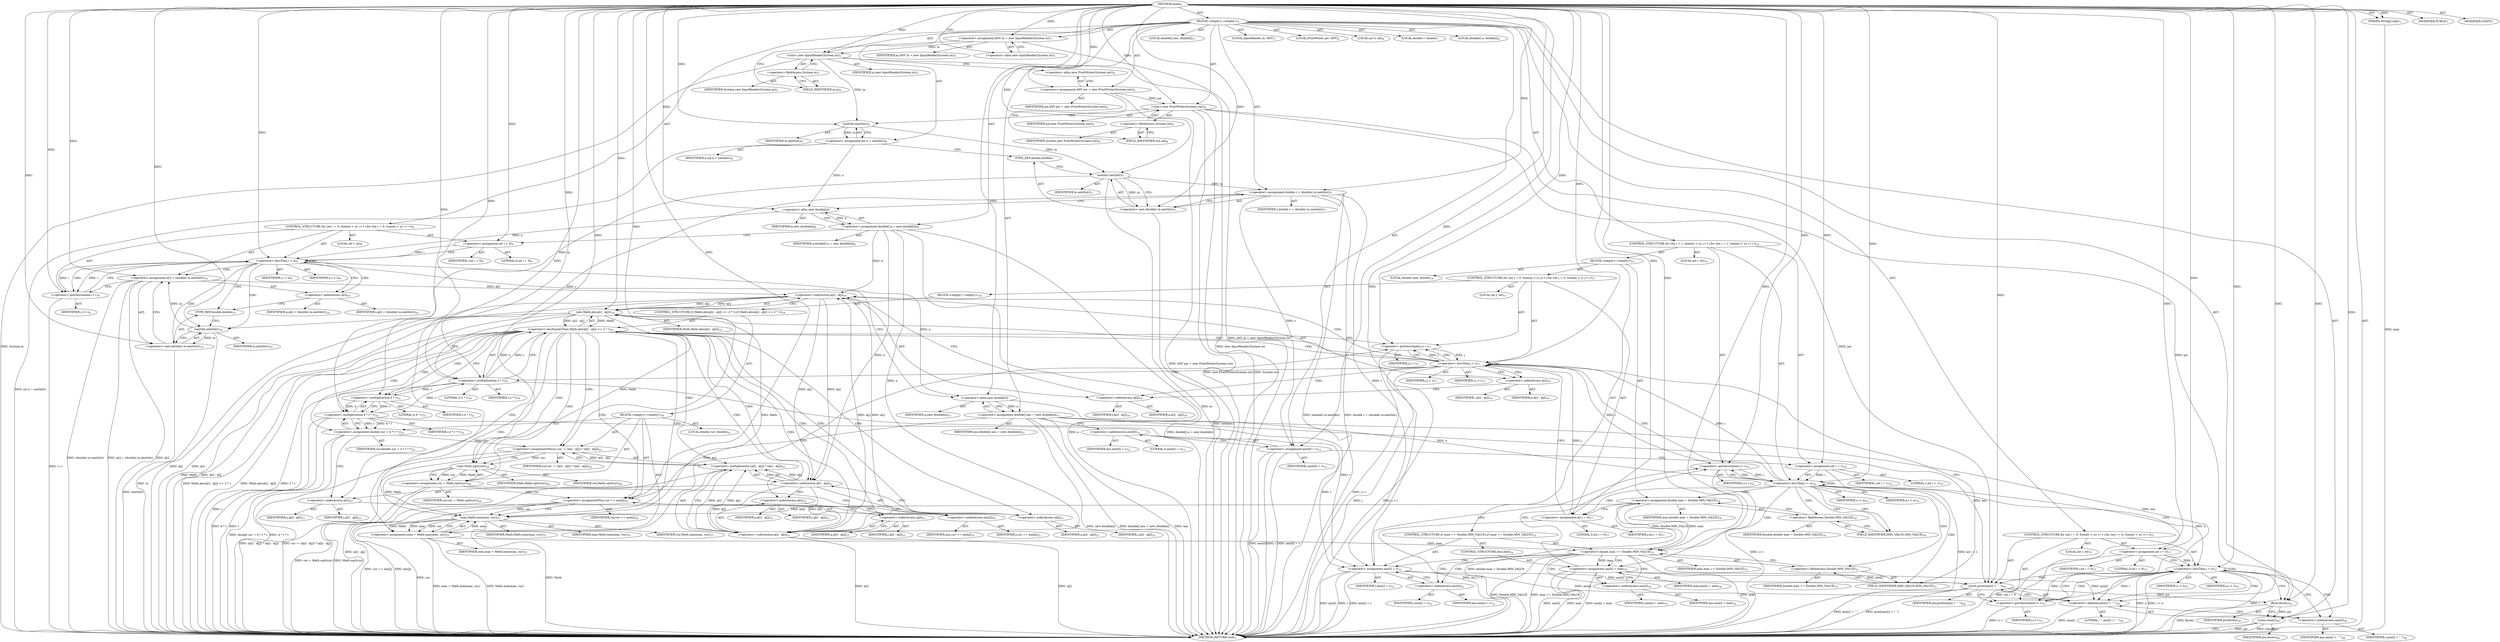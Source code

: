 digraph "main" {  
"21" [label = <(METHOD,main)<SUB>1</SUB>> ]
"22" [label = <(PARAM,String[] args)<SUB>1</SUB>> ]
"23" [label = <(BLOCK,&lt;empty&gt;,&lt;empty&gt;)<SUB>2</SUB>> ]
"4" [label = <(LOCAL,InputReader in: ANY)<SUB>3</SUB>> ]
"24" [label = <(&lt;operator&gt;.assignment,ANY in = new InputReader(System.in))<SUB>3</SUB>> ]
"25" [label = <(IDENTIFIER,in,ANY in = new InputReader(System.in))<SUB>3</SUB>> ]
"26" [label = <(&lt;operator&gt;.alloc,new InputReader(System.in))<SUB>3</SUB>> ]
"27" [label = <(&lt;init&gt;,new InputReader(System.in))<SUB>3</SUB>> ]
"3" [label = <(IDENTIFIER,in,new InputReader(System.in))<SUB>3</SUB>> ]
"28" [label = <(&lt;operator&gt;.fieldAccess,System.in)<SUB>3</SUB>> ]
"29" [label = <(IDENTIFIER,System,new InputReader(System.in))<SUB>3</SUB>> ]
"30" [label = <(FIELD_IDENTIFIER,in,in)<SUB>3</SUB>> ]
"6" [label = <(LOCAL,PrintWriter pw: ANY)<SUB>4</SUB>> ]
"31" [label = <(&lt;operator&gt;.assignment,ANY pw = new PrintWriter(System.out))<SUB>4</SUB>> ]
"32" [label = <(IDENTIFIER,pw,ANY pw = new PrintWriter(System.out))<SUB>4</SUB>> ]
"33" [label = <(&lt;operator&gt;.alloc,new PrintWriter(System.out))<SUB>4</SUB>> ]
"34" [label = <(&lt;init&gt;,new PrintWriter(System.out))<SUB>4</SUB>> ]
"5" [label = <(IDENTIFIER,pw,new PrintWriter(System.out))<SUB>4</SUB>> ]
"35" [label = <(&lt;operator&gt;.fieldAccess,System.out)<SUB>4</SUB>> ]
"36" [label = <(IDENTIFIER,System,new PrintWriter(System.out))<SUB>4</SUB>> ]
"37" [label = <(FIELD_IDENTIFIER,out,out)<SUB>4</SUB>> ]
"38" [label = <(LOCAL,int n: int)<SUB>6</SUB>> ]
"39" [label = <(&lt;operator&gt;.assignment,int n = nextInt())<SUB>6</SUB>> ]
"40" [label = <(IDENTIFIER,n,int n = nextInt())<SUB>6</SUB>> ]
"41" [label = <(nextInt,nextInt())<SUB>6</SUB>> ]
"42" [label = <(IDENTIFIER,in,nextInt())<SUB>6</SUB>> ]
"43" [label = <(LOCAL,double r: double)<SUB>7</SUB>> ]
"44" [label = <(&lt;operator&gt;.assignment,double r = (double) in.nextInt())<SUB>7</SUB>> ]
"45" [label = <(IDENTIFIER,r,double r = (double) in.nextInt())<SUB>7</SUB>> ]
"46" [label = <(&lt;operator&gt;.cast,(double) in.nextInt())<SUB>7</SUB>> ]
"47" [label = <(TYPE_REF,double,double)<SUB>7</SUB>> ]
"48" [label = <(nextInt,nextInt())<SUB>7</SUB>> ]
"49" [label = <(IDENTIFIER,in,nextInt())<SUB>7</SUB>> ]
"50" [label = <(LOCAL,double[] a: double[])<SUB>8</SUB>> ]
"51" [label = <(&lt;operator&gt;.assignment,double[] a = new double[n])<SUB>8</SUB>> ]
"52" [label = <(IDENTIFIER,a,double[] a = new double[n])<SUB>8</SUB>> ]
"53" [label = <(&lt;operator&gt;.alloc,new double[n])> ]
"54" [label = <(IDENTIFIER,n,new double[n])<SUB>8</SUB>> ]
"55" [label = <(CONTROL_STRUCTURE,for (int i = 0; Some(i &lt; n); i++),for (int i = 0; Some(i &lt; n); i++))<SUB>9</SUB>> ]
"56" [label = <(LOCAL,int i: int)<SUB>9</SUB>> ]
"57" [label = <(&lt;operator&gt;.assignment,int i = 0)<SUB>9</SUB>> ]
"58" [label = <(IDENTIFIER,i,int i = 0)<SUB>9</SUB>> ]
"59" [label = <(LITERAL,0,int i = 0)<SUB>9</SUB>> ]
"60" [label = <(&lt;operator&gt;.lessThan,i &lt; n)<SUB>9</SUB>> ]
"61" [label = <(IDENTIFIER,i,i &lt; n)<SUB>9</SUB>> ]
"62" [label = <(IDENTIFIER,n,i &lt; n)<SUB>9</SUB>> ]
"63" [label = <(&lt;operator&gt;.postIncrement,i++)<SUB>9</SUB>> ]
"64" [label = <(IDENTIFIER,i,i++)<SUB>9</SUB>> ]
"65" [label = <(&lt;operator&gt;.assignment,a[i] = (double) in.nextInt())<SUB>10</SUB>> ]
"66" [label = <(&lt;operator&gt;.indexAccess,a[i])<SUB>10</SUB>> ]
"67" [label = <(IDENTIFIER,a,a[i] = (double) in.nextInt())<SUB>10</SUB>> ]
"68" [label = <(IDENTIFIER,i,a[i] = (double) in.nextInt())<SUB>10</SUB>> ]
"69" [label = <(&lt;operator&gt;.cast,(double) in.nextInt())<SUB>10</SUB>> ]
"70" [label = <(TYPE_REF,double,double)<SUB>10</SUB>> ]
"71" [label = <(nextInt,nextInt())<SUB>10</SUB>> ]
"72" [label = <(IDENTIFIER,in,nextInt())<SUB>10</SUB>> ]
"73" [label = <(LOCAL,double[] ans: double[])<SUB>11</SUB>> ]
"74" [label = <(&lt;operator&gt;.assignment,double[] ans = new double[n])<SUB>11</SUB>> ]
"75" [label = <(IDENTIFIER,ans,double[] ans = new double[n])<SUB>11</SUB>> ]
"76" [label = <(&lt;operator&gt;.alloc,new double[n])> ]
"77" [label = <(IDENTIFIER,n,new double[n])<SUB>11</SUB>> ]
"78" [label = <(&lt;operator&gt;.assignment,ans[0] = r)<SUB>12</SUB>> ]
"79" [label = <(&lt;operator&gt;.indexAccess,ans[0])<SUB>12</SUB>> ]
"80" [label = <(IDENTIFIER,ans,ans[0] = r)<SUB>12</SUB>> ]
"81" [label = <(LITERAL,0,ans[0] = r)<SUB>12</SUB>> ]
"82" [label = <(IDENTIFIER,r,ans[0] = r)<SUB>12</SUB>> ]
"83" [label = <(CONTROL_STRUCTURE,for (int i = 1; Some(i &lt; n); i++),for (int i = 1; Some(i &lt; n); i++))<SUB>14</SUB>> ]
"84" [label = <(LOCAL,int i: int)<SUB>14</SUB>> ]
"85" [label = <(&lt;operator&gt;.assignment,int i = 1)<SUB>14</SUB>> ]
"86" [label = <(IDENTIFIER,i,int i = 1)<SUB>14</SUB>> ]
"87" [label = <(LITERAL,1,int i = 1)<SUB>14</SUB>> ]
"88" [label = <(&lt;operator&gt;.lessThan,i &lt; n)<SUB>14</SUB>> ]
"89" [label = <(IDENTIFIER,i,i &lt; n)<SUB>14</SUB>> ]
"90" [label = <(IDENTIFIER,n,i &lt; n)<SUB>14</SUB>> ]
"91" [label = <(&lt;operator&gt;.postIncrement,i++)<SUB>14</SUB>> ]
"92" [label = <(IDENTIFIER,i,i++)<SUB>14</SUB>> ]
"93" [label = <(BLOCK,&lt;empty&gt;,&lt;empty&gt;)<SUB>15</SUB>> ]
"94" [label = <(LOCAL,double max: double)<SUB>16</SUB>> ]
"95" [label = <(&lt;operator&gt;.assignment,double max = Double.MIN_VALUE)<SUB>16</SUB>> ]
"96" [label = <(IDENTIFIER,max,double max = Double.MIN_VALUE)<SUB>16</SUB>> ]
"97" [label = <(&lt;operator&gt;.fieldAccess,Double.MIN_VALUE)<SUB>16</SUB>> ]
"98" [label = <(IDENTIFIER,Double,double max = Double.MIN_VALUE)<SUB>16</SUB>> ]
"99" [label = <(FIELD_IDENTIFIER,MIN_VALUE,MIN_VALUE)<SUB>16</SUB>> ]
"100" [label = <(CONTROL_STRUCTURE,for (int j = 0; Some(j &lt; i); j++),for (int j = 0; Some(j &lt; i); j++))<SUB>17</SUB>> ]
"101" [label = <(LOCAL,int j: int)<SUB>17</SUB>> ]
"102" [label = <(&lt;operator&gt;.assignment,int j = 0)<SUB>17</SUB>> ]
"103" [label = <(IDENTIFIER,j,int j = 0)<SUB>17</SUB>> ]
"104" [label = <(LITERAL,0,int j = 0)<SUB>17</SUB>> ]
"105" [label = <(&lt;operator&gt;.lessThan,j &lt; i)<SUB>17</SUB>> ]
"106" [label = <(IDENTIFIER,j,j &lt; i)<SUB>17</SUB>> ]
"107" [label = <(IDENTIFIER,i,j &lt; i)<SUB>17</SUB>> ]
"108" [label = <(&lt;operator&gt;.postIncrement,j++)<SUB>17</SUB>> ]
"109" [label = <(IDENTIFIER,j,j++)<SUB>17</SUB>> ]
"110" [label = <(BLOCK,&lt;empty&gt;,&lt;empty&gt;)<SUB>18</SUB>> ]
"111" [label = <(CONTROL_STRUCTURE,if (Math.abs(a[i] - a[j]) &lt;= 2 * r),if (Math.abs(a[i] - a[j]) &lt;= 2 * r))<SUB>19</SUB>> ]
"112" [label = <(&lt;operator&gt;.lessEqualsThan,Math.abs(a[i] - a[j]) &lt;= 2 * r)<SUB>19</SUB>> ]
"113" [label = <(abs,Math.abs(a[i] - a[j]))<SUB>19</SUB>> ]
"114" [label = <(IDENTIFIER,Math,Math.abs(a[i] - a[j]))<SUB>19</SUB>> ]
"115" [label = <(&lt;operator&gt;.subtraction,a[i] - a[j])<SUB>19</SUB>> ]
"116" [label = <(&lt;operator&gt;.indexAccess,a[i])<SUB>19</SUB>> ]
"117" [label = <(IDENTIFIER,a,a[i] - a[j])<SUB>19</SUB>> ]
"118" [label = <(IDENTIFIER,i,a[i] - a[j])<SUB>19</SUB>> ]
"119" [label = <(&lt;operator&gt;.indexAccess,a[j])<SUB>19</SUB>> ]
"120" [label = <(IDENTIFIER,a,a[i] - a[j])<SUB>19</SUB>> ]
"121" [label = <(IDENTIFIER,j,a[i] - a[j])<SUB>19</SUB>> ]
"122" [label = <(&lt;operator&gt;.multiplication,2 * r)<SUB>19</SUB>> ]
"123" [label = <(LITERAL,2,2 * r)<SUB>19</SUB>> ]
"124" [label = <(IDENTIFIER,r,2 * r)<SUB>19</SUB>> ]
"125" [label = <(BLOCK,&lt;empty&gt;,&lt;empty&gt;)<SUB>20</SUB>> ]
"126" [label = <(LOCAL,double cur: double)<SUB>22</SUB>> ]
"127" [label = <(&lt;operator&gt;.assignment,double cur = 4 * r * r)<SUB>22</SUB>> ]
"128" [label = <(IDENTIFIER,cur,double cur = 4 * r * r)<SUB>22</SUB>> ]
"129" [label = <(&lt;operator&gt;.multiplication,4 * r * r)<SUB>22</SUB>> ]
"130" [label = <(&lt;operator&gt;.multiplication,4 * r)<SUB>22</SUB>> ]
"131" [label = <(LITERAL,4,4 * r)<SUB>22</SUB>> ]
"132" [label = <(IDENTIFIER,r,4 * r)<SUB>22</SUB>> ]
"133" [label = <(IDENTIFIER,r,4 * r * r)<SUB>22</SUB>> ]
"134" [label = <(&lt;operator&gt;.assignmentMinus,cur -= (a[i] - a[j]) * (a[i] - a[j]))<SUB>23</SUB>> ]
"135" [label = <(IDENTIFIER,cur,cur -= (a[i] - a[j]) * (a[i] - a[j]))<SUB>23</SUB>> ]
"136" [label = <(&lt;operator&gt;.multiplication,(a[i] - a[j]) * (a[i] - a[j]))<SUB>23</SUB>> ]
"137" [label = <(&lt;operator&gt;.subtraction,a[i] - a[j])<SUB>23</SUB>> ]
"138" [label = <(&lt;operator&gt;.indexAccess,a[i])<SUB>23</SUB>> ]
"139" [label = <(IDENTIFIER,a,a[i] - a[j])<SUB>23</SUB>> ]
"140" [label = <(IDENTIFIER,i,a[i] - a[j])<SUB>23</SUB>> ]
"141" [label = <(&lt;operator&gt;.indexAccess,a[j])<SUB>23</SUB>> ]
"142" [label = <(IDENTIFIER,a,a[i] - a[j])<SUB>23</SUB>> ]
"143" [label = <(IDENTIFIER,j,a[i] - a[j])<SUB>23</SUB>> ]
"144" [label = <(&lt;operator&gt;.subtraction,a[i] - a[j])<SUB>23</SUB>> ]
"145" [label = <(&lt;operator&gt;.indexAccess,a[i])<SUB>23</SUB>> ]
"146" [label = <(IDENTIFIER,a,a[i] - a[j])<SUB>23</SUB>> ]
"147" [label = <(IDENTIFIER,i,a[i] - a[j])<SUB>23</SUB>> ]
"148" [label = <(&lt;operator&gt;.indexAccess,a[j])<SUB>23</SUB>> ]
"149" [label = <(IDENTIFIER,a,a[i] - a[j])<SUB>23</SUB>> ]
"150" [label = <(IDENTIFIER,j,a[i] - a[j])<SUB>23</SUB>> ]
"151" [label = <(&lt;operator&gt;.assignment,cur = Math.sqrt(cur))<SUB>24</SUB>> ]
"152" [label = <(IDENTIFIER,cur,cur = Math.sqrt(cur))<SUB>24</SUB>> ]
"153" [label = <(sqrt,Math.sqrt(cur))<SUB>24</SUB>> ]
"154" [label = <(IDENTIFIER,Math,Math.sqrt(cur))<SUB>24</SUB>> ]
"155" [label = <(IDENTIFIER,cur,Math.sqrt(cur))<SUB>24</SUB>> ]
"156" [label = <(&lt;operator&gt;.assignmentPlus,cur += ans[j])<SUB>25</SUB>> ]
"157" [label = <(IDENTIFIER,cur,cur += ans[j])<SUB>25</SUB>> ]
"158" [label = <(&lt;operator&gt;.indexAccess,ans[j])<SUB>25</SUB>> ]
"159" [label = <(IDENTIFIER,ans,cur += ans[j])<SUB>25</SUB>> ]
"160" [label = <(IDENTIFIER,j,cur += ans[j])<SUB>25</SUB>> ]
"161" [label = <(&lt;operator&gt;.assignment,max = Math.max(max, cur))<SUB>27</SUB>> ]
"162" [label = <(IDENTIFIER,max,max = Math.max(max, cur))<SUB>27</SUB>> ]
"163" [label = <(max,Math.max(max, cur))<SUB>27</SUB>> ]
"164" [label = <(IDENTIFIER,Math,Math.max(max, cur))<SUB>27</SUB>> ]
"165" [label = <(IDENTIFIER,max,Math.max(max, cur))<SUB>27</SUB>> ]
"166" [label = <(IDENTIFIER,cur,Math.max(max, cur))<SUB>27</SUB>> ]
"167" [label = <(CONTROL_STRUCTURE,if (max == Double.MIN_VALUE),if (max == Double.MIN_VALUE))<SUB>31</SUB>> ]
"168" [label = <(&lt;operator&gt;.equals,max == Double.MIN_VALUE)<SUB>31</SUB>> ]
"169" [label = <(IDENTIFIER,max,max == Double.MIN_VALUE)<SUB>31</SUB>> ]
"170" [label = <(&lt;operator&gt;.fieldAccess,Double.MIN_VALUE)<SUB>31</SUB>> ]
"171" [label = <(IDENTIFIER,Double,max == Double.MIN_VALUE)<SUB>31</SUB>> ]
"172" [label = <(FIELD_IDENTIFIER,MIN_VALUE,MIN_VALUE)<SUB>31</SUB>> ]
"173" [label = <(&lt;operator&gt;.assignment,ans[i] = r)<SUB>32</SUB>> ]
"174" [label = <(&lt;operator&gt;.indexAccess,ans[i])<SUB>32</SUB>> ]
"175" [label = <(IDENTIFIER,ans,ans[i] = r)<SUB>32</SUB>> ]
"176" [label = <(IDENTIFIER,i,ans[i] = r)<SUB>32</SUB>> ]
"177" [label = <(IDENTIFIER,r,ans[i] = r)<SUB>32</SUB>> ]
"178" [label = <(CONTROL_STRUCTURE,else,else)<SUB>34</SUB>> ]
"179" [label = <(&lt;operator&gt;.assignment,ans[i] = max)<SUB>34</SUB>> ]
"180" [label = <(&lt;operator&gt;.indexAccess,ans[i])<SUB>34</SUB>> ]
"181" [label = <(IDENTIFIER,ans,ans[i] = max)<SUB>34</SUB>> ]
"182" [label = <(IDENTIFIER,i,ans[i] = max)<SUB>34</SUB>> ]
"183" [label = <(IDENTIFIER,max,ans[i] = max)<SUB>34</SUB>> ]
"184" [label = <(CONTROL_STRUCTURE,for (int i = 0; Some(i &lt; n); i++),for (int i = 0; Some(i &lt; n); i++))<SUB>37</SUB>> ]
"185" [label = <(LOCAL,int i: int)<SUB>37</SUB>> ]
"186" [label = <(&lt;operator&gt;.assignment,int i = 0)<SUB>37</SUB>> ]
"187" [label = <(IDENTIFIER,i,int i = 0)<SUB>37</SUB>> ]
"188" [label = <(LITERAL,0,int i = 0)<SUB>37</SUB>> ]
"189" [label = <(&lt;operator&gt;.lessThan,i &lt; n)<SUB>37</SUB>> ]
"190" [label = <(IDENTIFIER,i,i &lt; n)<SUB>37</SUB>> ]
"191" [label = <(IDENTIFIER,n,i &lt; n)<SUB>37</SUB>> ]
"192" [label = <(&lt;operator&gt;.postIncrement,i++)<SUB>37</SUB>> ]
"193" [label = <(IDENTIFIER,i,i++)<SUB>37</SUB>> ]
"194" [label = <(print,print(ans[i] + &quot; &quot;))<SUB>38</SUB>> ]
"195" [label = <(IDENTIFIER,pw,print(ans[i] + &quot; &quot;))<SUB>38</SUB>> ]
"196" [label = <(&lt;operator&gt;.addition,ans[i] + &quot; &quot;)<SUB>38</SUB>> ]
"197" [label = <(&lt;operator&gt;.indexAccess,ans[i])<SUB>38</SUB>> ]
"198" [label = <(IDENTIFIER,ans,ans[i] + &quot; &quot;)<SUB>38</SUB>> ]
"199" [label = <(IDENTIFIER,i,ans[i] + &quot; &quot;)<SUB>38</SUB>> ]
"200" [label = <(LITERAL,&quot; &quot;,ans[i] + &quot; &quot;)<SUB>38</SUB>> ]
"201" [label = <(flush,flush())<SUB>39</SUB>> ]
"202" [label = <(IDENTIFIER,pw,flush())<SUB>39</SUB>> ]
"203" [label = <(close,close())<SUB>40</SUB>> ]
"204" [label = <(IDENTIFIER,pw,close())<SUB>40</SUB>> ]
"205" [label = <(MODIFIER,PUBLIC)> ]
"206" [label = <(MODIFIER,STATIC)> ]
"207" [label = <(METHOD_RETURN,void)<SUB>1</SUB>> ]
  "21" -> "22"  [ label = "AST: "] 
  "21" -> "23"  [ label = "AST: "] 
  "21" -> "205"  [ label = "AST: "] 
  "21" -> "206"  [ label = "AST: "] 
  "21" -> "207"  [ label = "AST: "] 
  "23" -> "4"  [ label = "AST: "] 
  "23" -> "24"  [ label = "AST: "] 
  "23" -> "27"  [ label = "AST: "] 
  "23" -> "6"  [ label = "AST: "] 
  "23" -> "31"  [ label = "AST: "] 
  "23" -> "34"  [ label = "AST: "] 
  "23" -> "38"  [ label = "AST: "] 
  "23" -> "39"  [ label = "AST: "] 
  "23" -> "43"  [ label = "AST: "] 
  "23" -> "44"  [ label = "AST: "] 
  "23" -> "50"  [ label = "AST: "] 
  "23" -> "51"  [ label = "AST: "] 
  "23" -> "55"  [ label = "AST: "] 
  "23" -> "73"  [ label = "AST: "] 
  "23" -> "74"  [ label = "AST: "] 
  "23" -> "78"  [ label = "AST: "] 
  "23" -> "83"  [ label = "AST: "] 
  "23" -> "184"  [ label = "AST: "] 
  "23" -> "201"  [ label = "AST: "] 
  "23" -> "203"  [ label = "AST: "] 
  "24" -> "25"  [ label = "AST: "] 
  "24" -> "26"  [ label = "AST: "] 
  "27" -> "3"  [ label = "AST: "] 
  "27" -> "28"  [ label = "AST: "] 
  "28" -> "29"  [ label = "AST: "] 
  "28" -> "30"  [ label = "AST: "] 
  "31" -> "32"  [ label = "AST: "] 
  "31" -> "33"  [ label = "AST: "] 
  "34" -> "5"  [ label = "AST: "] 
  "34" -> "35"  [ label = "AST: "] 
  "35" -> "36"  [ label = "AST: "] 
  "35" -> "37"  [ label = "AST: "] 
  "39" -> "40"  [ label = "AST: "] 
  "39" -> "41"  [ label = "AST: "] 
  "41" -> "42"  [ label = "AST: "] 
  "44" -> "45"  [ label = "AST: "] 
  "44" -> "46"  [ label = "AST: "] 
  "46" -> "47"  [ label = "AST: "] 
  "46" -> "48"  [ label = "AST: "] 
  "48" -> "49"  [ label = "AST: "] 
  "51" -> "52"  [ label = "AST: "] 
  "51" -> "53"  [ label = "AST: "] 
  "53" -> "54"  [ label = "AST: "] 
  "55" -> "56"  [ label = "AST: "] 
  "55" -> "57"  [ label = "AST: "] 
  "55" -> "60"  [ label = "AST: "] 
  "55" -> "63"  [ label = "AST: "] 
  "55" -> "65"  [ label = "AST: "] 
  "57" -> "58"  [ label = "AST: "] 
  "57" -> "59"  [ label = "AST: "] 
  "60" -> "61"  [ label = "AST: "] 
  "60" -> "62"  [ label = "AST: "] 
  "63" -> "64"  [ label = "AST: "] 
  "65" -> "66"  [ label = "AST: "] 
  "65" -> "69"  [ label = "AST: "] 
  "66" -> "67"  [ label = "AST: "] 
  "66" -> "68"  [ label = "AST: "] 
  "69" -> "70"  [ label = "AST: "] 
  "69" -> "71"  [ label = "AST: "] 
  "71" -> "72"  [ label = "AST: "] 
  "74" -> "75"  [ label = "AST: "] 
  "74" -> "76"  [ label = "AST: "] 
  "76" -> "77"  [ label = "AST: "] 
  "78" -> "79"  [ label = "AST: "] 
  "78" -> "82"  [ label = "AST: "] 
  "79" -> "80"  [ label = "AST: "] 
  "79" -> "81"  [ label = "AST: "] 
  "83" -> "84"  [ label = "AST: "] 
  "83" -> "85"  [ label = "AST: "] 
  "83" -> "88"  [ label = "AST: "] 
  "83" -> "91"  [ label = "AST: "] 
  "83" -> "93"  [ label = "AST: "] 
  "85" -> "86"  [ label = "AST: "] 
  "85" -> "87"  [ label = "AST: "] 
  "88" -> "89"  [ label = "AST: "] 
  "88" -> "90"  [ label = "AST: "] 
  "91" -> "92"  [ label = "AST: "] 
  "93" -> "94"  [ label = "AST: "] 
  "93" -> "95"  [ label = "AST: "] 
  "93" -> "100"  [ label = "AST: "] 
  "93" -> "167"  [ label = "AST: "] 
  "95" -> "96"  [ label = "AST: "] 
  "95" -> "97"  [ label = "AST: "] 
  "97" -> "98"  [ label = "AST: "] 
  "97" -> "99"  [ label = "AST: "] 
  "100" -> "101"  [ label = "AST: "] 
  "100" -> "102"  [ label = "AST: "] 
  "100" -> "105"  [ label = "AST: "] 
  "100" -> "108"  [ label = "AST: "] 
  "100" -> "110"  [ label = "AST: "] 
  "102" -> "103"  [ label = "AST: "] 
  "102" -> "104"  [ label = "AST: "] 
  "105" -> "106"  [ label = "AST: "] 
  "105" -> "107"  [ label = "AST: "] 
  "108" -> "109"  [ label = "AST: "] 
  "110" -> "111"  [ label = "AST: "] 
  "111" -> "112"  [ label = "AST: "] 
  "111" -> "125"  [ label = "AST: "] 
  "112" -> "113"  [ label = "AST: "] 
  "112" -> "122"  [ label = "AST: "] 
  "113" -> "114"  [ label = "AST: "] 
  "113" -> "115"  [ label = "AST: "] 
  "115" -> "116"  [ label = "AST: "] 
  "115" -> "119"  [ label = "AST: "] 
  "116" -> "117"  [ label = "AST: "] 
  "116" -> "118"  [ label = "AST: "] 
  "119" -> "120"  [ label = "AST: "] 
  "119" -> "121"  [ label = "AST: "] 
  "122" -> "123"  [ label = "AST: "] 
  "122" -> "124"  [ label = "AST: "] 
  "125" -> "126"  [ label = "AST: "] 
  "125" -> "127"  [ label = "AST: "] 
  "125" -> "134"  [ label = "AST: "] 
  "125" -> "151"  [ label = "AST: "] 
  "125" -> "156"  [ label = "AST: "] 
  "125" -> "161"  [ label = "AST: "] 
  "127" -> "128"  [ label = "AST: "] 
  "127" -> "129"  [ label = "AST: "] 
  "129" -> "130"  [ label = "AST: "] 
  "129" -> "133"  [ label = "AST: "] 
  "130" -> "131"  [ label = "AST: "] 
  "130" -> "132"  [ label = "AST: "] 
  "134" -> "135"  [ label = "AST: "] 
  "134" -> "136"  [ label = "AST: "] 
  "136" -> "137"  [ label = "AST: "] 
  "136" -> "144"  [ label = "AST: "] 
  "137" -> "138"  [ label = "AST: "] 
  "137" -> "141"  [ label = "AST: "] 
  "138" -> "139"  [ label = "AST: "] 
  "138" -> "140"  [ label = "AST: "] 
  "141" -> "142"  [ label = "AST: "] 
  "141" -> "143"  [ label = "AST: "] 
  "144" -> "145"  [ label = "AST: "] 
  "144" -> "148"  [ label = "AST: "] 
  "145" -> "146"  [ label = "AST: "] 
  "145" -> "147"  [ label = "AST: "] 
  "148" -> "149"  [ label = "AST: "] 
  "148" -> "150"  [ label = "AST: "] 
  "151" -> "152"  [ label = "AST: "] 
  "151" -> "153"  [ label = "AST: "] 
  "153" -> "154"  [ label = "AST: "] 
  "153" -> "155"  [ label = "AST: "] 
  "156" -> "157"  [ label = "AST: "] 
  "156" -> "158"  [ label = "AST: "] 
  "158" -> "159"  [ label = "AST: "] 
  "158" -> "160"  [ label = "AST: "] 
  "161" -> "162"  [ label = "AST: "] 
  "161" -> "163"  [ label = "AST: "] 
  "163" -> "164"  [ label = "AST: "] 
  "163" -> "165"  [ label = "AST: "] 
  "163" -> "166"  [ label = "AST: "] 
  "167" -> "168"  [ label = "AST: "] 
  "167" -> "173"  [ label = "AST: "] 
  "167" -> "178"  [ label = "AST: "] 
  "168" -> "169"  [ label = "AST: "] 
  "168" -> "170"  [ label = "AST: "] 
  "170" -> "171"  [ label = "AST: "] 
  "170" -> "172"  [ label = "AST: "] 
  "173" -> "174"  [ label = "AST: "] 
  "173" -> "177"  [ label = "AST: "] 
  "174" -> "175"  [ label = "AST: "] 
  "174" -> "176"  [ label = "AST: "] 
  "178" -> "179"  [ label = "AST: "] 
  "179" -> "180"  [ label = "AST: "] 
  "179" -> "183"  [ label = "AST: "] 
  "180" -> "181"  [ label = "AST: "] 
  "180" -> "182"  [ label = "AST: "] 
  "184" -> "185"  [ label = "AST: "] 
  "184" -> "186"  [ label = "AST: "] 
  "184" -> "189"  [ label = "AST: "] 
  "184" -> "192"  [ label = "AST: "] 
  "184" -> "194"  [ label = "AST: "] 
  "186" -> "187"  [ label = "AST: "] 
  "186" -> "188"  [ label = "AST: "] 
  "189" -> "190"  [ label = "AST: "] 
  "189" -> "191"  [ label = "AST: "] 
  "192" -> "193"  [ label = "AST: "] 
  "194" -> "195"  [ label = "AST: "] 
  "194" -> "196"  [ label = "AST: "] 
  "196" -> "197"  [ label = "AST: "] 
  "196" -> "200"  [ label = "AST: "] 
  "197" -> "198"  [ label = "AST: "] 
  "197" -> "199"  [ label = "AST: "] 
  "201" -> "202"  [ label = "AST: "] 
  "203" -> "204"  [ label = "AST: "] 
  "24" -> "30"  [ label = "CFG: "] 
  "27" -> "33"  [ label = "CFG: "] 
  "31" -> "37"  [ label = "CFG: "] 
  "34" -> "41"  [ label = "CFG: "] 
  "39" -> "47"  [ label = "CFG: "] 
  "44" -> "53"  [ label = "CFG: "] 
  "51" -> "57"  [ label = "CFG: "] 
  "74" -> "79"  [ label = "CFG: "] 
  "78" -> "85"  [ label = "CFG: "] 
  "201" -> "203"  [ label = "CFG: "] 
  "203" -> "207"  [ label = "CFG: "] 
  "26" -> "24"  [ label = "CFG: "] 
  "28" -> "27"  [ label = "CFG: "] 
  "33" -> "31"  [ label = "CFG: "] 
  "35" -> "34"  [ label = "CFG: "] 
  "41" -> "39"  [ label = "CFG: "] 
  "46" -> "44"  [ label = "CFG: "] 
  "53" -> "51"  [ label = "CFG: "] 
  "57" -> "60"  [ label = "CFG: "] 
  "60" -> "66"  [ label = "CFG: "] 
  "60" -> "76"  [ label = "CFG: "] 
  "63" -> "60"  [ label = "CFG: "] 
  "65" -> "63"  [ label = "CFG: "] 
  "76" -> "74"  [ label = "CFG: "] 
  "79" -> "78"  [ label = "CFG: "] 
  "85" -> "88"  [ label = "CFG: "] 
  "88" -> "99"  [ label = "CFG: "] 
  "88" -> "186"  [ label = "CFG: "] 
  "91" -> "88"  [ label = "CFG: "] 
  "186" -> "189"  [ label = "CFG: "] 
  "189" -> "197"  [ label = "CFG: "] 
  "189" -> "201"  [ label = "CFG: "] 
  "192" -> "189"  [ label = "CFG: "] 
  "194" -> "192"  [ label = "CFG: "] 
  "30" -> "28"  [ label = "CFG: "] 
  "37" -> "35"  [ label = "CFG: "] 
  "47" -> "48"  [ label = "CFG: "] 
  "48" -> "46"  [ label = "CFG: "] 
  "66" -> "70"  [ label = "CFG: "] 
  "69" -> "65"  [ label = "CFG: "] 
  "95" -> "102"  [ label = "CFG: "] 
  "196" -> "194"  [ label = "CFG: "] 
  "70" -> "71"  [ label = "CFG: "] 
  "71" -> "69"  [ label = "CFG: "] 
  "97" -> "95"  [ label = "CFG: "] 
  "102" -> "105"  [ label = "CFG: "] 
  "105" -> "116"  [ label = "CFG: "] 
  "105" -> "172"  [ label = "CFG: "] 
  "108" -> "105"  [ label = "CFG: "] 
  "168" -> "174"  [ label = "CFG: "] 
  "168" -> "180"  [ label = "CFG: "] 
  "173" -> "91"  [ label = "CFG: "] 
  "197" -> "196"  [ label = "CFG: "] 
  "99" -> "97"  [ label = "CFG: "] 
  "170" -> "168"  [ label = "CFG: "] 
  "174" -> "173"  [ label = "CFG: "] 
  "179" -> "91"  [ label = "CFG: "] 
  "112" -> "130"  [ label = "CFG: "] 
  "112" -> "108"  [ label = "CFG: "] 
  "172" -> "170"  [ label = "CFG: "] 
  "180" -> "179"  [ label = "CFG: "] 
  "113" -> "122"  [ label = "CFG: "] 
  "122" -> "112"  [ label = "CFG: "] 
  "127" -> "138"  [ label = "CFG: "] 
  "134" -> "153"  [ label = "CFG: "] 
  "151" -> "158"  [ label = "CFG: "] 
  "156" -> "163"  [ label = "CFG: "] 
  "161" -> "108"  [ label = "CFG: "] 
  "115" -> "113"  [ label = "CFG: "] 
  "129" -> "127"  [ label = "CFG: "] 
  "136" -> "134"  [ label = "CFG: "] 
  "153" -> "151"  [ label = "CFG: "] 
  "158" -> "156"  [ label = "CFG: "] 
  "163" -> "161"  [ label = "CFG: "] 
  "116" -> "119"  [ label = "CFG: "] 
  "119" -> "115"  [ label = "CFG: "] 
  "130" -> "129"  [ label = "CFG: "] 
  "137" -> "145"  [ label = "CFG: "] 
  "144" -> "136"  [ label = "CFG: "] 
  "138" -> "141"  [ label = "CFG: "] 
  "141" -> "137"  [ label = "CFG: "] 
  "145" -> "148"  [ label = "CFG: "] 
  "148" -> "144"  [ label = "CFG: "] 
  "21" -> "26"  [ label = "CFG: "] 
  "22" -> "207"  [ label = "DDG: args"] 
  "24" -> "207"  [ label = "DDG: ANY in = new InputReader(System.in)"] 
  "27" -> "207"  [ label = "DDG: System.in"] 
  "27" -> "207"  [ label = "DDG: new InputReader(System.in)"] 
  "31" -> "207"  [ label = "DDG: ANY pw = new PrintWriter(System.out)"] 
  "34" -> "207"  [ label = "DDG: System.out"] 
  "34" -> "207"  [ label = "DDG: new PrintWriter(System.out)"] 
  "39" -> "207"  [ label = "DDG: int n = nextInt()"] 
  "48" -> "207"  [ label = "DDG: in"] 
  "46" -> "207"  [ label = "DDG: nextInt()"] 
  "44" -> "207"  [ label = "DDG: (double) in.nextInt()"] 
  "44" -> "207"  [ label = "DDG: double r = (double) in.nextInt()"] 
  "51" -> "207"  [ label = "DDG: a"] 
  "51" -> "207"  [ label = "DDG: double[] a = new double[n]"] 
  "74" -> "207"  [ label = "DDG: ans"] 
  "74" -> "207"  [ label = "DDG: new double[n]"] 
  "74" -> "207"  [ label = "DDG: double[] ans = new double[n]"] 
  "78" -> "207"  [ label = "DDG: ans[0]"] 
  "78" -> "207"  [ label = "DDG: r"] 
  "78" -> "207"  [ label = "DDG: ans[0] = r"] 
  "85" -> "207"  [ label = "DDG: int i = 1"] 
  "186" -> "207"  [ label = "DDG: int i = 0"] 
  "189" -> "207"  [ label = "DDG: i"] 
  "189" -> "207"  [ label = "DDG: n"] 
  "189" -> "207"  [ label = "DDG: i &lt; n"] 
  "201" -> "207"  [ label = "DDG: flush()"] 
  "203" -> "207"  [ label = "DDG: pw"] 
  "203" -> "207"  [ label = "DDG: close()"] 
  "196" -> "207"  [ label = "DDG: ans[i]"] 
  "194" -> "207"  [ label = "DDG: ans[i] + &quot; &quot;"] 
  "194" -> "207"  [ label = "DDG: print(ans[i] + &quot; &quot;)"] 
  "192" -> "207"  [ label = "DDG: i++"] 
  "95" -> "207"  [ label = "DDG: double max = Double.MIN_VALUE"] 
  "102" -> "207"  [ label = "DDG: int j = 0"] 
  "105" -> "207"  [ label = "DDG: j"] 
  "105" -> "207"  [ label = "DDG: j &lt; i"] 
  "168" -> "207"  [ label = "DDG: max"] 
  "168" -> "207"  [ label = "DDG: Double.MIN_VALUE"] 
  "168" -> "207"  [ label = "DDG: max == Double.MIN_VALUE"] 
  "179" -> "207"  [ label = "DDG: ans[i]"] 
  "179" -> "207"  [ label = "DDG: max"] 
  "179" -> "207"  [ label = "DDG: ans[i] = max"] 
  "173" -> "207"  [ label = "DDG: ans[i]"] 
  "173" -> "207"  [ label = "DDG: r"] 
  "173" -> "207"  [ label = "DDG: ans[i] = r"] 
  "91" -> "207"  [ label = "DDG: i++"] 
  "113" -> "207"  [ label = "DDG: Math"] 
  "115" -> "207"  [ label = "DDG: a[i]"] 
  "115" -> "207"  [ label = "DDG: a[j]"] 
  "113" -> "207"  [ label = "DDG: a[i] - a[j]"] 
  "112" -> "207"  [ label = "DDG: Math.abs(a[i] - a[j])"] 
  "122" -> "207"  [ label = "DDG: r"] 
  "112" -> "207"  [ label = "DDG: 2 * r"] 
  "112" -> "207"  [ label = "DDG: Math.abs(a[i] - a[j]) &lt;= 2 * r"] 
  "129" -> "207"  [ label = "DDG: 4 * r"] 
  "129" -> "207"  [ label = "DDG: r"] 
  "127" -> "207"  [ label = "DDG: 4 * r * r"] 
  "127" -> "207"  [ label = "DDG: double cur = 4 * r * r"] 
  "136" -> "207"  [ label = "DDG: a[i] - a[j]"] 
  "144" -> "207"  [ label = "DDG: a[i]"] 
  "144" -> "207"  [ label = "DDG: a[j]"] 
  "134" -> "207"  [ label = "DDG: (a[i] - a[j]) * (a[i] - a[j])"] 
  "134" -> "207"  [ label = "DDG: cur -= (a[i] - a[j]) * (a[i] - a[j])"] 
  "151" -> "207"  [ label = "DDG: Math.sqrt(cur)"] 
  "151" -> "207"  [ label = "DDG: cur = Math.sqrt(cur)"] 
  "156" -> "207"  [ label = "DDG: ans[j]"] 
  "156" -> "207"  [ label = "DDG: cur += ans[j]"] 
  "163" -> "207"  [ label = "DDG: Math"] 
  "163" -> "207"  [ label = "DDG: cur"] 
  "161" -> "207"  [ label = "DDG: Math.max(max, cur)"] 
  "161" -> "207"  [ label = "DDG: max = Math.max(max, cur)"] 
  "108" -> "207"  [ label = "DDG: j++"] 
  "65" -> "207"  [ label = "DDG: a[i]"] 
  "71" -> "207"  [ label = "DDG: in"] 
  "69" -> "207"  [ label = "DDG: nextInt()"] 
  "65" -> "207"  [ label = "DDG: (double) in.nextInt()"] 
  "65" -> "207"  [ label = "DDG: a[i] = (double) in.nextInt()"] 
  "63" -> "207"  [ label = "DDG: i++"] 
  "21" -> "22"  [ label = "DDG: "] 
  "21" -> "24"  [ label = "DDG: "] 
  "21" -> "31"  [ label = "DDG: "] 
  "41" -> "39"  [ label = "DDG: in"] 
  "21" -> "44"  [ label = "DDG: "] 
  "48" -> "44"  [ label = "DDG: in"] 
  "53" -> "51"  [ label = "DDG: n"] 
  "76" -> "74"  [ label = "DDG: n"] 
  "44" -> "78"  [ label = "DDG: r"] 
  "21" -> "78"  [ label = "DDG: "] 
  "24" -> "27"  [ label = "DDG: in"] 
  "21" -> "27"  [ label = "DDG: "] 
  "31" -> "34"  [ label = "DDG: pw"] 
  "21" -> "34"  [ label = "DDG: "] 
  "21" -> "57"  [ label = "DDG: "] 
  "21" -> "65"  [ label = "DDG: "] 
  "71" -> "65"  [ label = "DDG: in"] 
  "21" -> "85"  [ label = "DDG: "] 
  "21" -> "186"  [ label = "DDG: "] 
  "34" -> "201"  [ label = "DDG: pw"] 
  "194" -> "201"  [ label = "DDG: pw"] 
  "21" -> "201"  [ label = "DDG: "] 
  "201" -> "203"  [ label = "DDG: pw"] 
  "21" -> "203"  [ label = "DDG: "] 
  "27" -> "41"  [ label = "DDG: in"] 
  "21" -> "41"  [ label = "DDG: "] 
  "21" -> "46"  [ label = "DDG: "] 
  "48" -> "46"  [ label = "DDG: in"] 
  "39" -> "53"  [ label = "DDG: n"] 
  "21" -> "53"  [ label = "DDG: "] 
  "57" -> "60"  [ label = "DDG: i"] 
  "63" -> "60"  [ label = "DDG: i"] 
  "21" -> "60"  [ label = "DDG: "] 
  "53" -> "60"  [ label = "DDG: n"] 
  "60" -> "63"  [ label = "DDG: i"] 
  "21" -> "63"  [ label = "DDG: "] 
  "60" -> "76"  [ label = "DDG: n"] 
  "21" -> "76"  [ label = "DDG: "] 
  "85" -> "88"  [ label = "DDG: i"] 
  "91" -> "88"  [ label = "DDG: i"] 
  "21" -> "88"  [ label = "DDG: "] 
  "76" -> "88"  [ label = "DDG: n"] 
  "105" -> "91"  [ label = "DDG: i"] 
  "21" -> "91"  [ label = "DDG: "] 
  "168" -> "95"  [ label = "DDG: Double.MIN_VALUE"] 
  "186" -> "189"  [ label = "DDG: i"] 
  "192" -> "189"  [ label = "DDG: i"] 
  "21" -> "189"  [ label = "DDG: "] 
  "88" -> "189"  [ label = "DDG: n"] 
  "189" -> "192"  [ label = "DDG: i"] 
  "21" -> "192"  [ label = "DDG: "] 
  "34" -> "194"  [ label = "DDG: pw"] 
  "21" -> "194"  [ label = "DDG: "] 
  "74" -> "194"  [ label = "DDG: ans"] 
  "179" -> "194"  [ label = "DDG: ans[i]"] 
  "173" -> "194"  [ label = "DDG: ans[i]"] 
  "41" -> "48"  [ label = "DDG: in"] 
  "21" -> "48"  [ label = "DDG: "] 
  "21" -> "69"  [ label = "DDG: "] 
  "71" -> "69"  [ label = "DDG: in"] 
  "21" -> "102"  [ label = "DDG: "] 
  "122" -> "173"  [ label = "DDG: r"] 
  "129" -> "173"  [ label = "DDG: r"] 
  "21" -> "173"  [ label = "DDG: "] 
  "44" -> "173"  [ label = "DDG: r"] 
  "74" -> "196"  [ label = "DDG: ans"] 
  "179" -> "196"  [ label = "DDG: ans[i]"] 
  "173" -> "196"  [ label = "DDG: ans[i]"] 
  "21" -> "196"  [ label = "DDG: "] 
  "48" -> "71"  [ label = "DDG: in"] 
  "21" -> "71"  [ label = "DDG: "] 
  "102" -> "105"  [ label = "DDG: j"] 
  "108" -> "105"  [ label = "DDG: j"] 
  "21" -> "105"  [ label = "DDG: "] 
  "88" -> "105"  [ label = "DDG: i"] 
  "105" -> "108"  [ label = "DDG: j"] 
  "21" -> "108"  [ label = "DDG: "] 
  "95" -> "168"  [ label = "DDG: max"] 
  "161" -> "168"  [ label = "DDG: max"] 
  "21" -> "168"  [ label = "DDG: "] 
  "168" -> "179"  [ label = "DDG: max"] 
  "21" -> "179"  [ label = "DDG: "] 
  "113" -> "112"  [ label = "DDG: Math"] 
  "113" -> "112"  [ label = "DDG: a[i] - a[j]"] 
  "122" -> "112"  [ label = "DDG: 2"] 
  "122" -> "112"  [ label = "DDG: r"] 
  "129" -> "127"  [ label = "DDG: 4 * r"] 
  "129" -> "127"  [ label = "DDG: r"] 
  "136" -> "134"  [ label = "DDG: a[i] - a[j]"] 
  "153" -> "151"  [ label = "DDG: Math"] 
  "153" -> "151"  [ label = "DDG: cur"] 
  "74" -> "156"  [ label = "DDG: ans"] 
  "163" -> "161"  [ label = "DDG: Math"] 
  "163" -> "161"  [ label = "DDG: max"] 
  "163" -> "161"  [ label = "DDG: cur"] 
  "163" -> "113"  [ label = "DDG: Math"] 
  "21" -> "113"  [ label = "DDG: "] 
  "115" -> "113"  [ label = "DDG: a[i]"] 
  "115" -> "113"  [ label = "DDG: a[j]"] 
  "21" -> "122"  [ label = "DDG: "] 
  "129" -> "122"  [ label = "DDG: r"] 
  "44" -> "122"  [ label = "DDG: r"] 
  "127" -> "134"  [ label = "DDG: cur"] 
  "21" -> "134"  [ label = "DDG: "] 
  "151" -> "156"  [ label = "DDG: cur"] 
  "21" -> "156"  [ label = "DDG: "] 
  "51" -> "115"  [ label = "DDG: a"] 
  "144" -> "115"  [ label = "DDG: a[i]"] 
  "65" -> "115"  [ label = "DDG: a[i]"] 
  "144" -> "115"  [ label = "DDG: a[j]"] 
  "130" -> "129"  [ label = "DDG: 4"] 
  "130" -> "129"  [ label = "DDG: r"] 
  "21" -> "129"  [ label = "DDG: "] 
  "137" -> "136"  [ label = "DDG: a[i]"] 
  "137" -> "136"  [ label = "DDG: a[j]"] 
  "144" -> "136"  [ label = "DDG: a[i]"] 
  "144" -> "136"  [ label = "DDG: a[j]"] 
  "113" -> "153"  [ label = "DDG: Math"] 
  "21" -> "153"  [ label = "DDG: "] 
  "134" -> "153"  [ label = "DDG: cur"] 
  "153" -> "163"  [ label = "DDG: Math"] 
  "21" -> "163"  [ label = "DDG: "] 
  "95" -> "163"  [ label = "DDG: max"] 
  "161" -> "163"  [ label = "DDG: max"] 
  "156" -> "163"  [ label = "DDG: cur"] 
  "21" -> "130"  [ label = "DDG: "] 
  "122" -> "130"  [ label = "DDG: r"] 
  "51" -> "137"  [ label = "DDG: a"] 
  "115" -> "137"  [ label = "DDG: a[i]"] 
  "115" -> "137"  [ label = "DDG: a[j]"] 
  "51" -> "144"  [ label = "DDG: a"] 
  "137" -> "144"  [ label = "DDG: a[i]"] 
  "137" -> "144"  [ label = "DDG: a[j]"] 
  "60" -> "60"  [ label = "CDG: "] 
  "60" -> "69"  [ label = "CDG: "] 
  "60" -> "70"  [ label = "CDG: "] 
  "60" -> "66"  [ label = "CDG: "] 
  "60" -> "65"  [ label = "CDG: "] 
  "60" -> "71"  [ label = "CDG: "] 
  "60" -> "63"  [ label = "CDG: "] 
  "88" -> "102"  [ label = "CDG: "] 
  "88" -> "95"  [ label = "CDG: "] 
  "88" -> "168"  [ label = "CDG: "] 
  "88" -> "170"  [ label = "CDG: "] 
  "88" -> "97"  [ label = "CDG: "] 
  "88" -> "91"  [ label = "CDG: "] 
  "88" -> "88"  [ label = "CDG: "] 
  "88" -> "99"  [ label = "CDG: "] 
  "88" -> "105"  [ label = "CDG: "] 
  "88" -> "172"  [ label = "CDG: "] 
  "189" -> "192"  [ label = "CDG: "] 
  "189" -> "196"  [ label = "CDG: "] 
  "189" -> "197"  [ label = "CDG: "] 
  "189" -> "189"  [ label = "CDG: "] 
  "189" -> "194"  [ label = "CDG: "] 
  "105" -> "115"  [ label = "CDG: "] 
  "105" -> "113"  [ label = "CDG: "] 
  "105" -> "119"  [ label = "CDG: "] 
  "105" -> "112"  [ label = "CDG: "] 
  "105" -> "108"  [ label = "CDG: "] 
  "105" -> "116"  [ label = "CDG: "] 
  "105" -> "122"  [ label = "CDG: "] 
  "105" -> "105"  [ label = "CDG: "] 
  "168" -> "179"  [ label = "CDG: "] 
  "168" -> "173"  [ label = "CDG: "] 
  "168" -> "174"  [ label = "CDG: "] 
  "168" -> "180"  [ label = "CDG: "] 
  "112" -> "136"  [ label = "CDG: "] 
  "112" -> "145"  [ label = "CDG: "] 
  "112" -> "161"  [ label = "CDG: "] 
  "112" -> "163"  [ label = "CDG: "] 
  "112" -> "151"  [ label = "CDG: "] 
  "112" -> "153"  [ label = "CDG: "] 
  "112" -> "144"  [ label = "CDG: "] 
  "112" -> "129"  [ label = "CDG: "] 
  "112" -> "134"  [ label = "CDG: "] 
  "112" -> "138"  [ label = "CDG: "] 
  "112" -> "148"  [ label = "CDG: "] 
  "112" -> "137"  [ label = "CDG: "] 
  "112" -> "130"  [ label = "CDG: "] 
  "112" -> "127"  [ label = "CDG: "] 
  "112" -> "158"  [ label = "CDG: "] 
  "112" -> "141"  [ label = "CDG: "] 
  "112" -> "156"  [ label = "CDG: "] 
}

